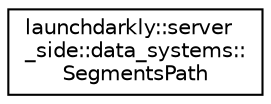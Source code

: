 digraph "Graphical Class Hierarchy"
{
 // LATEX_PDF_SIZE
  edge [fontname="Helvetica",fontsize="10",labelfontname="Helvetica",labelfontsize="10"];
  node [fontname="Helvetica",fontsize="10",shape=record];
  rankdir="LR";
  Node0 [label="launchdarkly::server\l_side::data_systems::\lSegmentsPath",height=0.2,width=0.4,color="black", fillcolor="white", style="filled",URL="$structlaunchdarkly_1_1server__side_1_1data__systems_1_1SegmentsPath.html",tooltip=" "];
}
